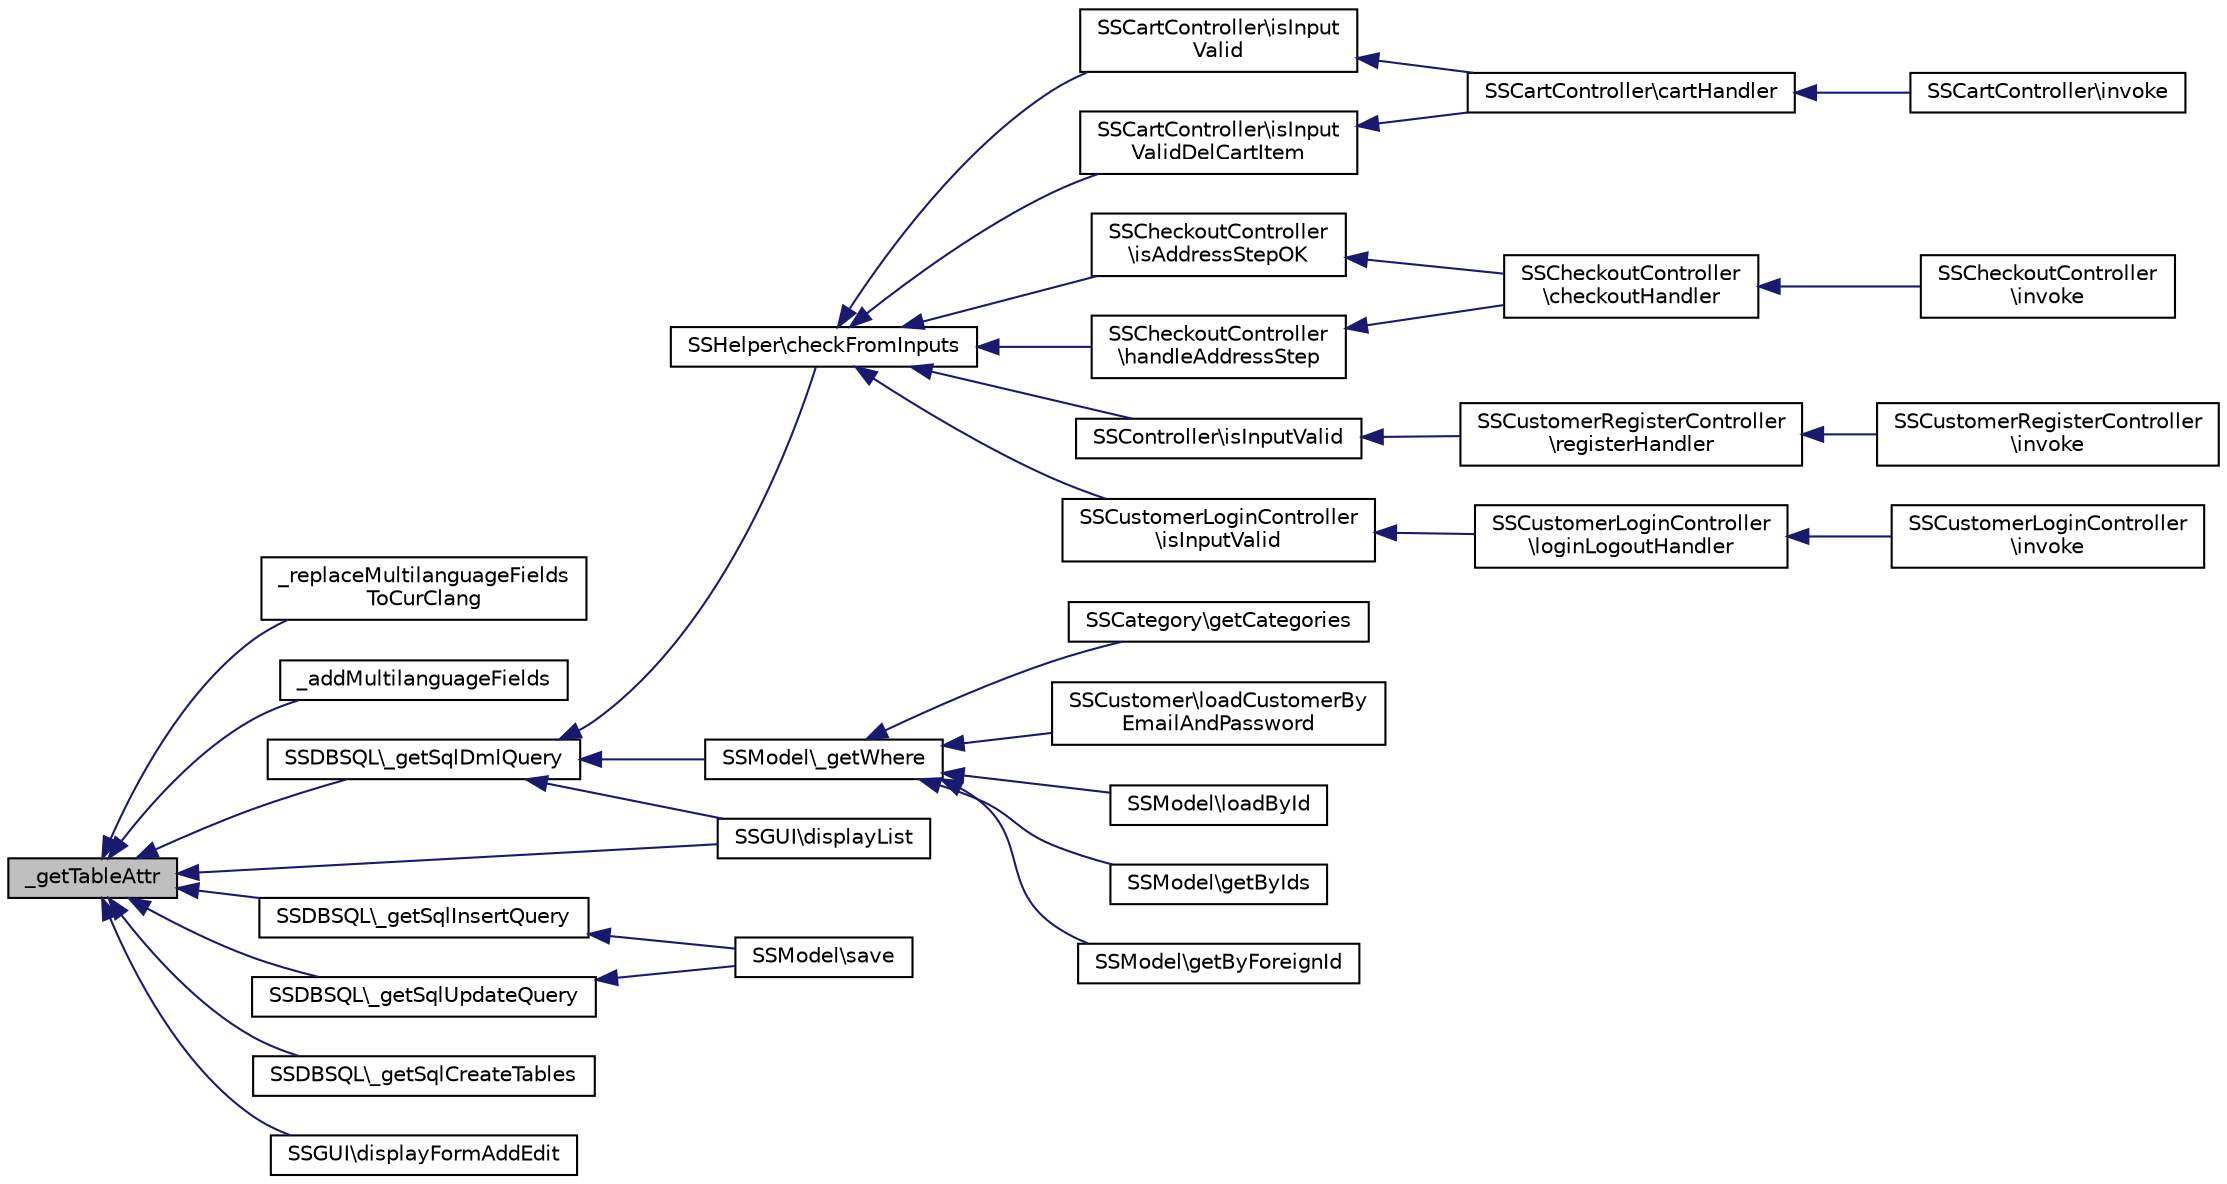 digraph "_getTableAttr"
{
  edge [fontname="Helvetica",fontsize="10",labelfontname="Helvetica",labelfontsize="10"];
  node [fontname="Helvetica",fontsize="10",shape=record];
  rankdir="LR";
  Node1 [label="_getTableAttr",height=0.2,width=0.4,color="black", fillcolor="grey75", style="filled", fontcolor="black"];
  Node1 -> Node2 [dir="back",color="midnightblue",fontsize="10",style="solid",fontname="Helvetica"];
  Node2 [label="_replaceMultilanguageFields\lToCurClang",height=0.2,width=0.4,color="black", fillcolor="white", style="filled",URL="$class_s_s_d_b_schema.html#a858eb4877f7c6744f12274c7ef09e5ab"];
  Node1 -> Node3 [dir="back",color="midnightblue",fontsize="10",style="solid",fontname="Helvetica"];
  Node3 [label="_addMultilanguageFields",height=0.2,width=0.4,color="black", fillcolor="white", style="filled",URL="$class_s_s_d_b_schema.html#a32d0e7511b02152a0410bb273fb008f0"];
  Node1 -> Node4 [dir="back",color="midnightblue",fontsize="10",style="solid",fontname="Helvetica"];
  Node4 [label="SSDBSQL\\_getSqlDmlQuery",height=0.2,width=0.4,color="black", fillcolor="white", style="filled",URL="$class_s_s_d_b_s_q_l.html#a9d13fcbb2215767813960ef3a39c133e",tooltip="SQL Select Query generieren. "];
  Node4 -> Node5 [dir="back",color="midnightblue",fontsize="10",style="solid",fontname="Helvetica"];
  Node5 [label="SSHelper\\checkFromInputs",height=0.2,width=0.4,color="black", fillcolor="white", style="filled",URL="$class_s_s_helper.html#aa5b72ccad634190aa632064e18c35216",tooltip="Formular Inputs überprüfen. "];
  Node5 -> Node6 [dir="back",color="midnightblue",fontsize="10",style="solid",fontname="Helvetica"];
  Node6 [label="SSCartController\\isInput\lValid",height=0.2,width=0.4,color="black", fillcolor="white", style="filled",URL="$class_s_s_cart_controller.html#a9798c65d2a3254277e5b7943c4e289fd",tooltip="Überprüfen der Formular Daten. "];
  Node6 -> Node7 [dir="back",color="midnightblue",fontsize="10",style="solid",fontname="Helvetica"];
  Node7 [label="SSCartController\\cartHandler",height=0.2,width=0.4,color="black", fillcolor="white", style="filled",URL="$class_s_s_cart_controller.html#a2c1bca073d30c416f2519f6df81e2ade",tooltip="Warenkorb Handler. "];
  Node7 -> Node8 [dir="back",color="midnightblue",fontsize="10",style="solid",fontname="Helvetica"];
  Node8 [label="SSCartController\\invoke",height=0.2,width=0.4,color="black", fillcolor="white", style="filled",URL="$class_s_s_cart_controller.html#a969cad912937b1e2e6e66b49d8148738",tooltip="Starter. "];
  Node5 -> Node9 [dir="back",color="midnightblue",fontsize="10",style="solid",fontname="Helvetica"];
  Node9 [label="SSCartController\\isInput\lValidDelCartItem",height=0.2,width=0.4,color="black", fillcolor="white", style="filled",URL="$class_s_s_cart_controller.html#a5241ac1c725fb8f183f2f6a375b068c8",tooltip="Überprüfen der Eingabe zum Artikel entfernen. "];
  Node9 -> Node7 [dir="back",color="midnightblue",fontsize="10",style="solid",fontname="Helvetica"];
  Node5 -> Node10 [dir="back",color="midnightblue",fontsize="10",style="solid",fontname="Helvetica"];
  Node10 [label="SSCheckoutController\l\\isAddressStepOK",height=0.2,width=0.4,color="black", fillcolor="white", style="filled",URL="$class_s_s_checkout_controller.html#a9df854ae91d98455f35fca3ebcfffe4f",tooltip="Prüfen ob Schritt ok. "];
  Node10 -> Node11 [dir="back",color="midnightblue",fontsize="10",style="solid",fontname="Helvetica"];
  Node11 [label="SSCheckoutController\l\\checkoutHandler",height=0.2,width=0.4,color="black", fillcolor="white", style="filled",URL="$class_s_s_checkout_controller.html#aa2a0d5ed77007dbe98a2be79f430971e"];
  Node11 -> Node12 [dir="back",color="midnightblue",fontsize="10",style="solid",fontname="Helvetica"];
  Node12 [label="SSCheckoutController\l\\invoke",height=0.2,width=0.4,color="black", fillcolor="white", style="filled",URL="$class_s_s_checkout_controller.html#a969cad912937b1e2e6e66b49d8148738"];
  Node5 -> Node13 [dir="back",color="midnightblue",fontsize="10",style="solid",fontname="Helvetica"];
  Node13 [label="SSCheckoutController\l\\handleAddressStep",height=0.2,width=0.4,color="black", fillcolor="white", style="filled",URL="$class_s_s_checkout_controller.html#a591ddd7bd573dd36b23cf23c3d6817e1",tooltip="Adresse Login-Handler. "];
  Node13 -> Node11 [dir="back",color="midnightblue",fontsize="10",style="solid",fontname="Helvetica"];
  Node5 -> Node14 [dir="back",color="midnightblue",fontsize="10",style="solid",fontname="Helvetica"];
  Node14 [label="SSController\\isInputValid",height=0.2,width=0.4,color="black", fillcolor="white", style="filled",URL="$class_s_s_controller.html#a9798c65d2a3254277e5b7943c4e289fd",tooltip="Benutzereingabe überprüfen. "];
  Node14 -> Node15 [dir="back",color="midnightblue",fontsize="10",style="solid",fontname="Helvetica"];
  Node15 [label="SSCustomerRegisterController\l\\registerHandler",height=0.2,width=0.4,color="black", fillcolor="white", style="filled",URL="$class_s_s_customer_register_controller.html#adddd117376568a7b87dad19df619c956",tooltip="Formular Daten speichern. "];
  Node15 -> Node16 [dir="back",color="midnightblue",fontsize="10",style="solid",fontname="Helvetica"];
  Node16 [label="SSCustomerRegisterController\l\\invoke",height=0.2,width=0.4,color="black", fillcolor="white", style="filled",URL="$class_s_s_customer_register_controller.html#a969cad912937b1e2e6e66b49d8148738",tooltip="Registrieren Starten. "];
  Node5 -> Node17 [dir="back",color="midnightblue",fontsize="10",style="solid",fontname="Helvetica"];
  Node17 [label="SSCustomerLoginController\l\\isInputValid",height=0.2,width=0.4,color="black", fillcolor="white", style="filled",URL="$class_s_s_customer_login_controller.html#a9798c65d2a3254277e5b7943c4e289fd",tooltip="Benutzereingabe überprüfen. "];
  Node17 -> Node18 [dir="back",color="midnightblue",fontsize="10",style="solid",fontname="Helvetica"];
  Node18 [label="SSCustomerLoginController\l\\loginLogoutHandler",height=0.2,width=0.4,color="black", fillcolor="white", style="filled",URL="$class_s_s_customer_login_controller.html#a1ec48b325777925c936a89a25214cb92",tooltip="Login / Logout Logik. "];
  Node18 -> Node19 [dir="back",color="midnightblue",fontsize="10",style="solid",fontname="Helvetica"];
  Node19 [label="SSCustomerLoginController\l\\invoke",height=0.2,width=0.4,color="black", fillcolor="white", style="filled",URL="$class_s_s_customer_login_controller.html#a969cad912937b1e2e6e66b49d8148738",tooltip="Start. "];
  Node4 -> Node20 [dir="back",color="midnightblue",fontsize="10",style="solid",fontname="Helvetica"];
  Node20 [label="SSModel\\_getWhere",height=0.2,width=0.4,color="black", fillcolor="white", style="filled",URL="$class_s_s_model.html#a35c6e2a29ed76d4c79418c0a3e1ca3f5",tooltip="Datensätze aus der DB holen. "];
  Node20 -> Node21 [dir="back",color="midnightblue",fontsize="10",style="solid",fontname="Helvetica"];
  Node21 [label="SSCategory\\getCategories",height=0.2,width=0.4,color="black", fillcolor="white", style="filled",URL="$class_s_s_category.html#a8729ba486702e7e12a3fff08965e1e7f",tooltip="Kategorien holen. "];
  Node20 -> Node22 [dir="back",color="midnightblue",fontsize="10",style="solid",fontname="Helvetica"];
  Node22 [label="SSCustomer\\loadCustomerBy\lEmailAndPassword",height=0.2,width=0.4,color="black", fillcolor="white", style="filled",URL="$class_s_s_customer.html#ae0f3b1ea3b543491631868d3beb9880f",tooltip="Authetifizierung. "];
  Node20 -> Node23 [dir="back",color="midnightblue",fontsize="10",style="solid",fontname="Helvetica"];
  Node23 [label="SSModel\\loadById",height=0.2,width=0.4,color="black", fillcolor="white", style="filled",URL="$class_s_s_model.html#aaa52c32cdc5298be8f8b86d8b8fc16e5",tooltip="Datensatz laden. "];
  Node20 -> Node24 [dir="back",color="midnightblue",fontsize="10",style="solid",fontname="Helvetica"];
  Node24 [label="SSModel\\getByIds",height=0.2,width=0.4,color="black", fillcolor="white", style="filled",URL="$class_s_s_model.html#ab004368ffff7ccf403178e68458b42be",tooltip="Datensatz holen. "];
  Node20 -> Node25 [dir="back",color="midnightblue",fontsize="10",style="solid",fontname="Helvetica"];
  Node25 [label="SSModel\\getByForeignId",height=0.2,width=0.4,color="black", fillcolor="white", style="filled",URL="$class_s_s_model.html#a41c010a33856bd19a7629cfeb22cd7ee",tooltip="Datensatz nach FK holen. "];
  Node4 -> Node26 [dir="back",color="midnightblue",fontsize="10",style="solid",fontname="Helvetica"];
  Node26 [label="SSGUI\\displayList",height=0.2,width=0.4,color="black", fillcolor="white", style="filled",URL="$class_s_s_g_u_i.html#a0063dfc715e1bbbceeaca295a7eb812c"];
  Node1 -> Node27 [dir="back",color="midnightblue",fontsize="10",style="solid",fontname="Helvetica"];
  Node27 [label="SSDBSQL\\_getSqlInsertQuery",height=0.2,width=0.4,color="black", fillcolor="white", style="filled",URL="$class_s_s_d_b_s_q_l.html#afcef4b6fd7b4c8cf0a91174539d81e78",tooltip="SQL Insert Query generieren. "];
  Node27 -> Node28 [dir="back",color="midnightblue",fontsize="10",style="solid",fontname="Helvetica"];
  Node28 [label="SSModel\\save",height=0.2,width=0.4,color="black", fillcolor="white", style="filled",URL="$class_s_s_model.html#afc8a3c62679cf00ade9f15fb2a6d6132",tooltip="Speichern in DB. "];
  Node1 -> Node29 [dir="back",color="midnightblue",fontsize="10",style="solid",fontname="Helvetica"];
  Node29 [label="SSDBSQL\\_getSqlUpdateQuery",height=0.2,width=0.4,color="black", fillcolor="white", style="filled",URL="$class_s_s_d_b_s_q_l.html#a5eb6da12643175fb26ad6712443c1c46",tooltip="SQL Update Query generieren. "];
  Node29 -> Node28 [dir="back",color="midnightblue",fontsize="10",style="solid",fontname="Helvetica"];
  Node1 -> Node30 [dir="back",color="midnightblue",fontsize="10",style="solid",fontname="Helvetica"];
  Node30 [label="SSDBSQL\\_getSqlCreateTables",height=0.2,width=0.4,color="black", fillcolor="white", style="filled",URL="$class_s_s_d_b_s_q_l.html#ab7ba59936d8e39a20630f382e2327b7b",tooltip="SQL Create Query generieren. "];
  Node1 -> Node26 [dir="back",color="midnightblue",fontsize="10",style="solid",fontname="Helvetica"];
  Node1 -> Node31 [dir="back",color="midnightblue",fontsize="10",style="solid",fontname="Helvetica"];
  Node31 [label="SSGUI\\displayFormAddEdit",height=0.2,width=0.4,color="black", fillcolor="white", style="filled",URL="$class_s_s_g_u_i.html#aa5eeb5a1670567016f90a4d405ba64ac"];
}
